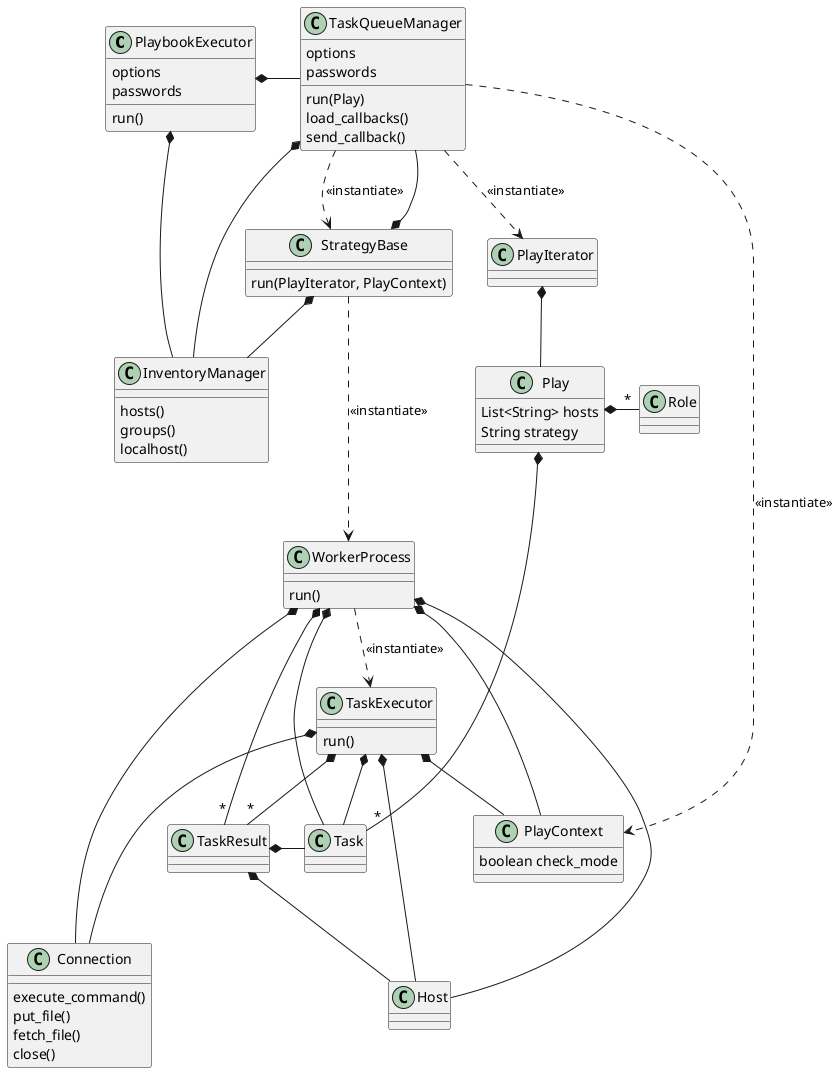 @startuml

    class PlaybookExecutor
    PlaybookExecutor *- InventoryManager
    PlaybookExecutor : options
    PlaybookExecutor : passwords
    PlaybookExecutor : run()
    PlaybookExecutor *- TaskQueueManager

    class StrategyBase
    StrategyBase : run(PlayIterator, PlayContext)
    StrategyBase ...> WorkerProcess : <<instantiate>>
    StrategyBase *- InventoryManager
    StrategyBase *-- TaskQueueManager

    class InventoryManager
    InventoryManager : hosts()
    InventoryManager : groups()
    InventoryManager : localhost()

    class TaskQueueManager
    TaskQueueManager : options
    TaskQueueManager : passwords
    TaskQueueManager : run(Play)
    TaskQueueManager : load_callbacks()
    TaskQueueManager : send_callback()
    TaskQueueManager ..> StrategyBase : <<instantiate>>
    TaskQueueManager ..> PlayIterator : <<instantiate>>
    TaskQueueManager ..> PlayContext : <<instantiate>>
    TaskQueueManager *--- InventoryManager

    class Host

    class Play
    Play *- "*" Role
    Play : List<String> hosts
    Play *- "*" Task
    Play : String strategy

    class PlayContext
    PlayContext : boolean check_mode

    class Task

    class Connection
    Connection : execute_command()
    Connection : put_file()
    Connection : fetch_file()
    Connection : close()

    class TaskExecutor
    TaskExecutor : run()
    TaskExecutor *-- Host
    TaskExecutor *-- Task
    TaskExecutor *-- PlayContext
    TaskExecutor *--- Connection
    TaskExecutor *-- "*" TaskResult

    class PlayIterator
    PlayIterator *-- Play

    class WorkerProcess
    WorkerProcess : run()
    WorkerProcess *-- Host
    WorkerProcess *-- Task
    WorkerProcess *-- PlayContext
    WorkerProcess *-- Connection
    WorkerProcess *-- "*" TaskResult
    WorkerProcess ..> TaskExecutor : <<instantiate>>

    class TaskResult
    TaskResult *-- Host
    TaskResult *- Task

@enduml
